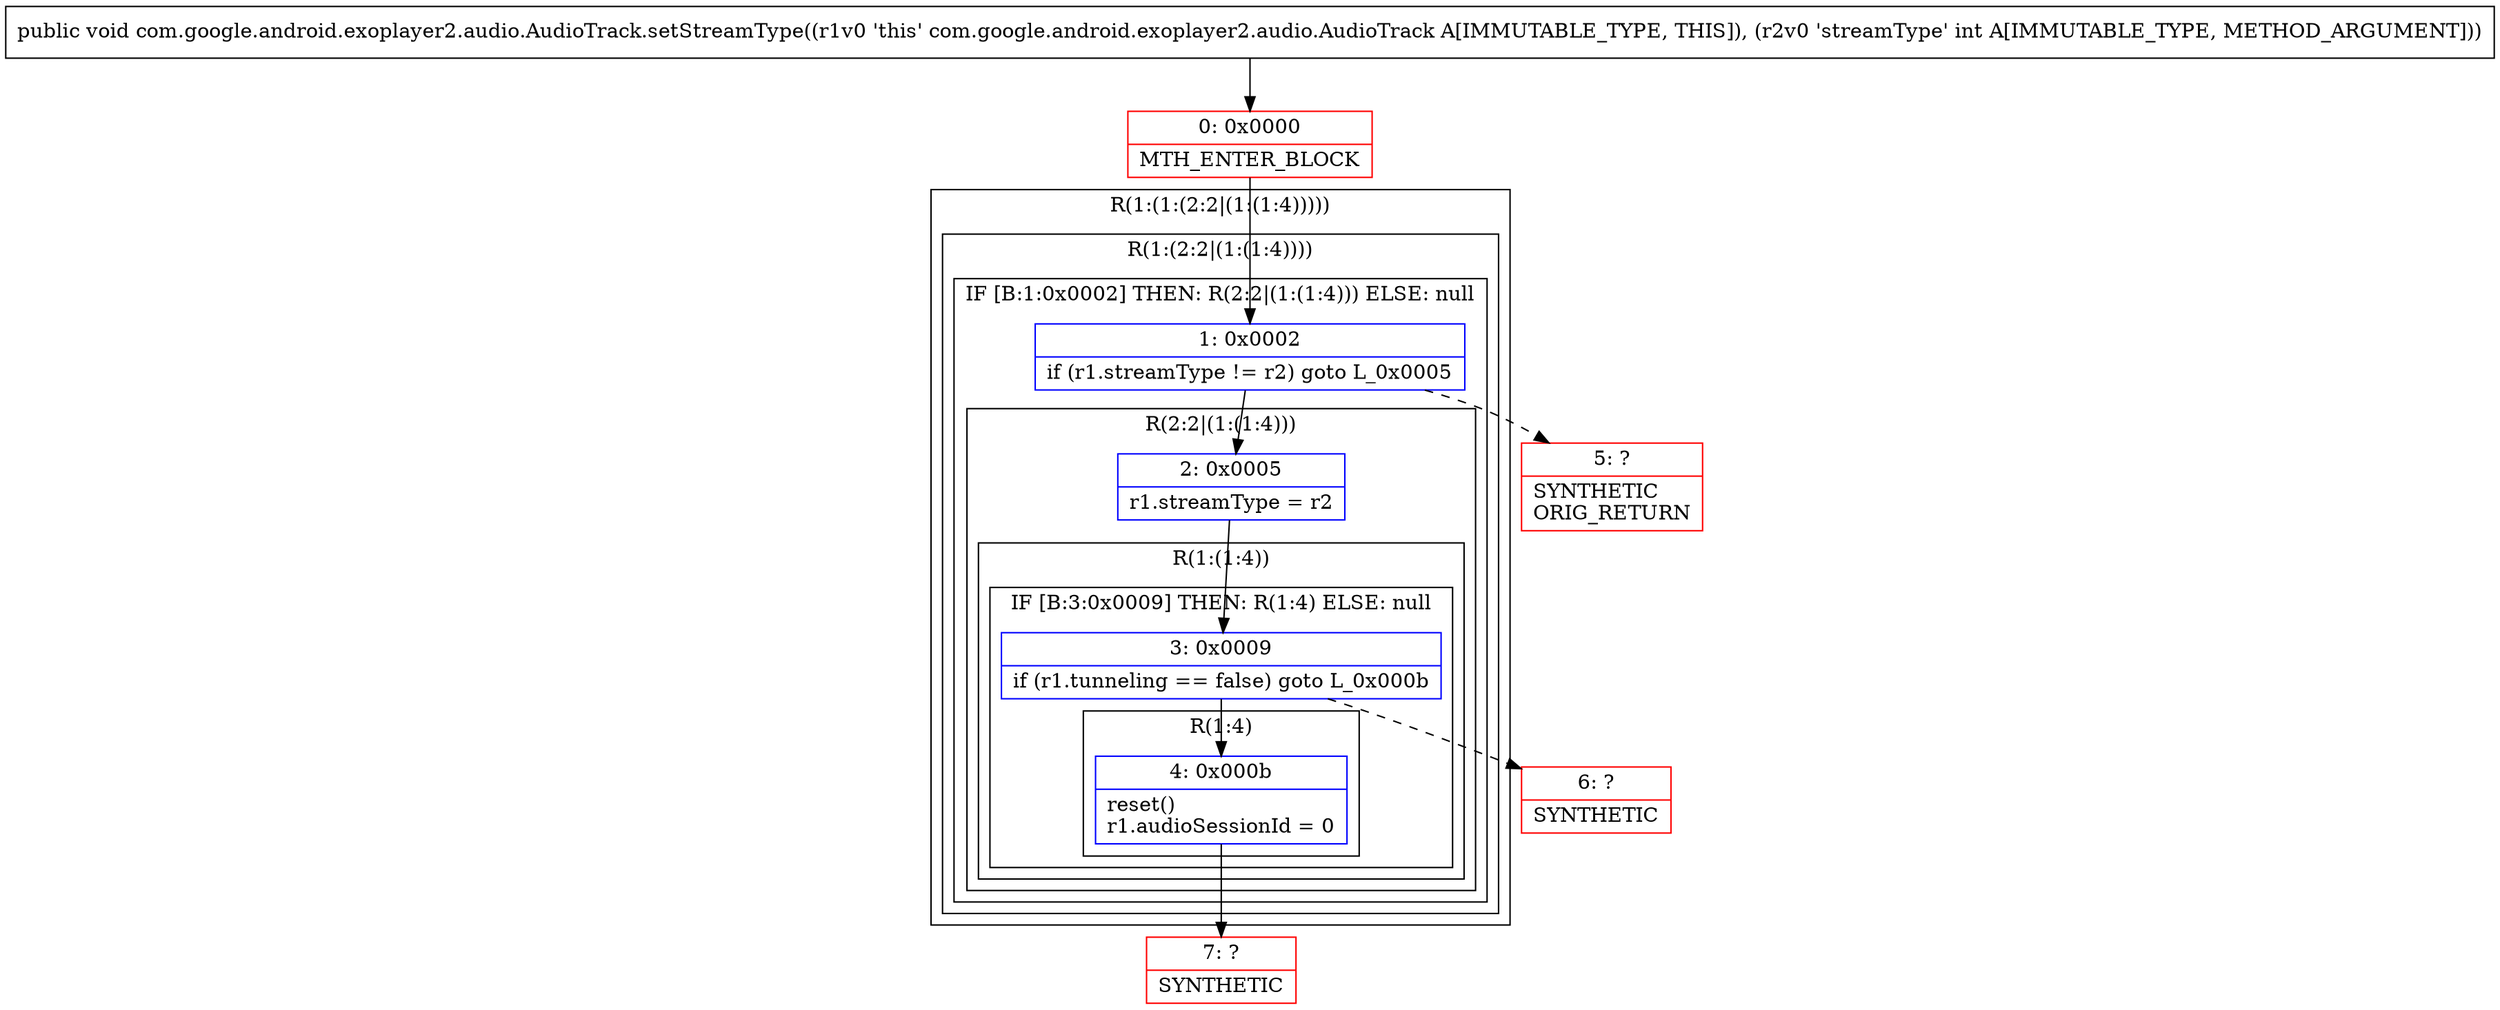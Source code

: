 digraph "CFG forcom.google.android.exoplayer2.audio.AudioTrack.setStreamType(I)V" {
subgraph cluster_Region_382467015 {
label = "R(1:(1:(2:2|(1:(1:4)))))";
node [shape=record,color=blue];
subgraph cluster_Region_142615854 {
label = "R(1:(2:2|(1:(1:4))))";
node [shape=record,color=blue];
subgraph cluster_IfRegion_868988581 {
label = "IF [B:1:0x0002] THEN: R(2:2|(1:(1:4))) ELSE: null";
node [shape=record,color=blue];
Node_1 [shape=record,label="{1\:\ 0x0002|if (r1.streamType != r2) goto L_0x0005\l}"];
subgraph cluster_Region_2045556726 {
label = "R(2:2|(1:(1:4)))";
node [shape=record,color=blue];
Node_2 [shape=record,label="{2\:\ 0x0005|r1.streamType = r2\l}"];
subgraph cluster_Region_808480463 {
label = "R(1:(1:4))";
node [shape=record,color=blue];
subgraph cluster_IfRegion_965772466 {
label = "IF [B:3:0x0009] THEN: R(1:4) ELSE: null";
node [shape=record,color=blue];
Node_3 [shape=record,label="{3\:\ 0x0009|if (r1.tunneling == false) goto L_0x000b\l}"];
subgraph cluster_Region_1459647419 {
label = "R(1:4)";
node [shape=record,color=blue];
Node_4 [shape=record,label="{4\:\ 0x000b|reset()\lr1.audioSessionId = 0\l}"];
}
}
}
}
}
}
}
Node_0 [shape=record,color=red,label="{0\:\ 0x0000|MTH_ENTER_BLOCK\l}"];
Node_5 [shape=record,color=red,label="{5\:\ ?|SYNTHETIC\lORIG_RETURN\l}"];
Node_6 [shape=record,color=red,label="{6\:\ ?|SYNTHETIC\l}"];
Node_7 [shape=record,color=red,label="{7\:\ ?|SYNTHETIC\l}"];
MethodNode[shape=record,label="{public void com.google.android.exoplayer2.audio.AudioTrack.setStreamType((r1v0 'this' com.google.android.exoplayer2.audio.AudioTrack A[IMMUTABLE_TYPE, THIS]), (r2v0 'streamType' int A[IMMUTABLE_TYPE, METHOD_ARGUMENT])) }"];
MethodNode -> Node_0;
Node_1 -> Node_2;
Node_1 -> Node_5[style=dashed];
Node_2 -> Node_3;
Node_3 -> Node_4;
Node_3 -> Node_6[style=dashed];
Node_4 -> Node_7;
Node_0 -> Node_1;
}

